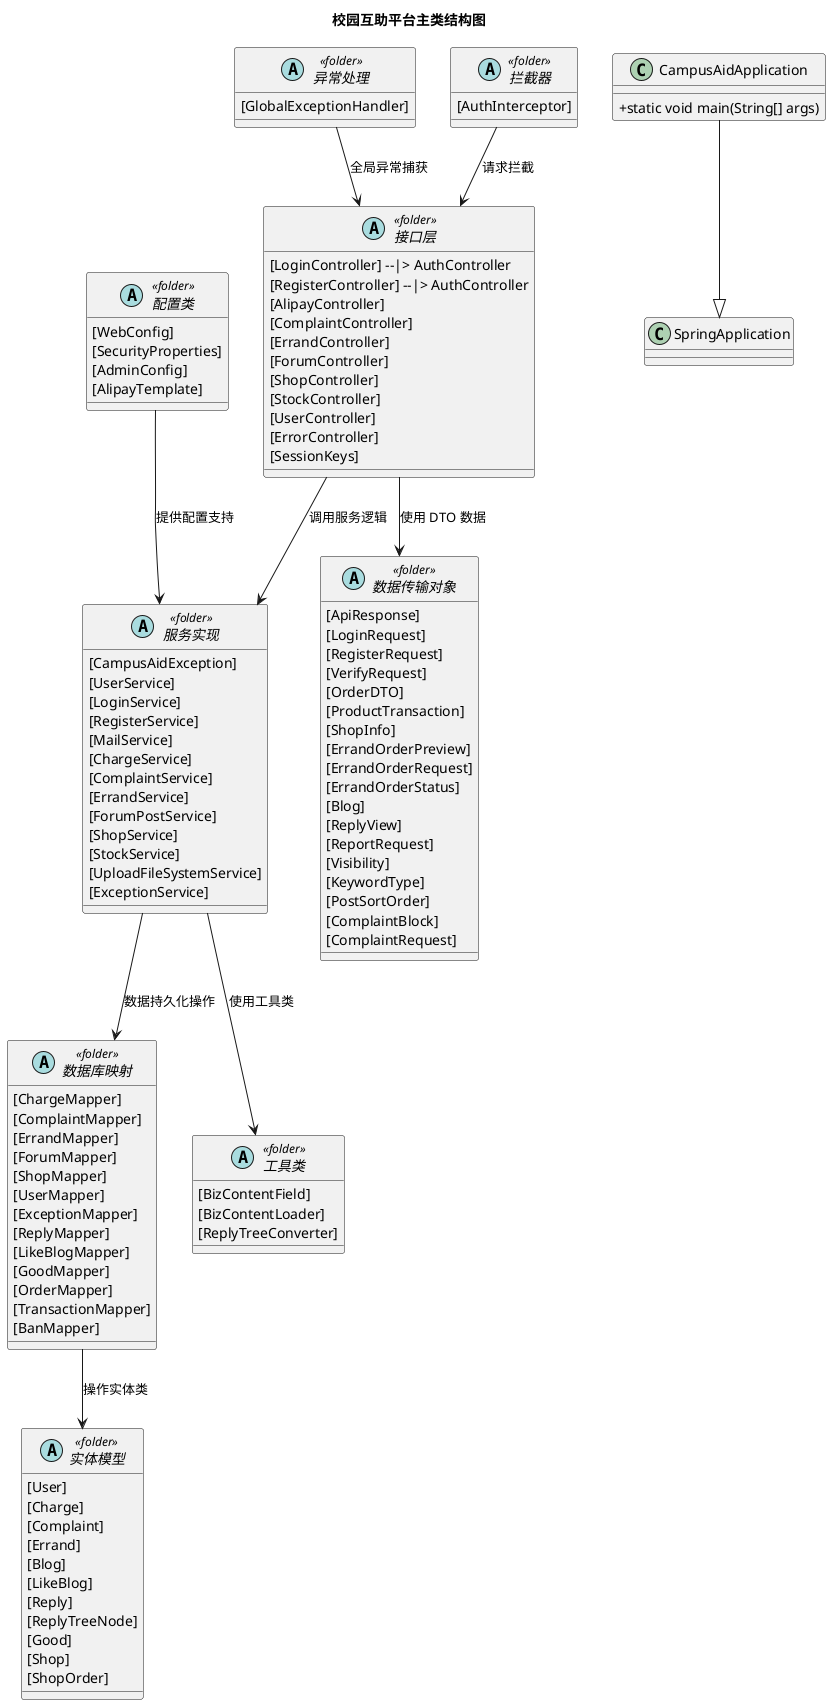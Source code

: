 @startuml
skinparam classAttributeIconSize 0

abstract "接口层" as controller <<folder>> {
    [LoginController] --|> AuthController
    [RegisterController] --|> AuthController
    [AlipayController]
    [ComplaintController]
    [ErrandController]
    [ForumController]
    [ShopController]
    [StockController]
    [UserController]
    [ErrorController]
    [SessionKeys]
}

abstract "数据传输对象" as dto <<folder>> {
    [ApiResponse]
    [LoginRequest]
    [RegisterRequest]
    [VerifyRequest]
    [OrderDTO]
    [ProductTransaction]
    [ShopInfo]
    [ErrandOrderPreview]
    [ErrandOrderRequest]
    [ErrandOrderStatus]
    [Blog]
    [ReplyView]
    [ReportRequest]
    [Visibility]
    [KeywordType]
    [PostSortOrder]
    [ComplaintBlock]
    [ComplaintRequest]
}

abstract "异常处理" as handler <<folder>> {
    [GlobalExceptionHandler]
}

abstract "拦截器" as interceptor <<folder>> {
    [AuthInterceptor]
}

abstract "数据库映射" as mapper <<folder>> {
    [ChargeMapper]
    [ComplaintMapper]
    [ErrandMapper]
    [ForumMapper]
    [ShopMapper]
    [UserMapper]
    [ExceptionMapper]
    [ReplyMapper]
    [LikeBlogMapper]
    [GoodMapper]
    [OrderMapper]
    [TransactionMapper]
    [BanMapper]
}

abstract "实体模型" as model <<folder>> {
    [User]
    [Charge]
    [Complaint]
    [Errand]
    [Blog]
    [LikeBlog]
    [Reply]
    [ReplyTreeNode]
    [Good]
    [Shop]
    [ShopOrder]
}

abstract "服务实现" as service <<folder>> {
    [CampusAidException]
    [UserService]
    [LoginService]
    [RegisterService]
    [MailService]
    [ChargeService]
    [ComplaintService]
    [ErrandService]
    [ForumPostService]
    [ShopService]
    [StockService]
    [UploadFileSystemService]
    [ExceptionService]
}

abstract "工具类" as util <<folder>> {
    [BizContentField]
    [BizContentLoader]
    [ReplyTreeConverter]
}

abstract "配置类" as config <<folder>> {
    [WebConfig]
    [SecurityProperties]
    [AdminConfig]
    [AlipayTemplate]
}

class CampusAidApplication {
  +static void main(String[] args)
}

CampusAidApplication --|> SpringApplication

controller --> dto : 使用 DTO 数据
controller --> service : 调用服务逻辑
service --> mapper : 数据持久化操作
mapper --> model : 操作实体类
service --> util : 使用工具类
config --> service : 提供配置支持
handler --> controller : 全局异常捕获
interceptor --> controller : 请求拦截

title 校园互助平台主类结构图
@enduml
